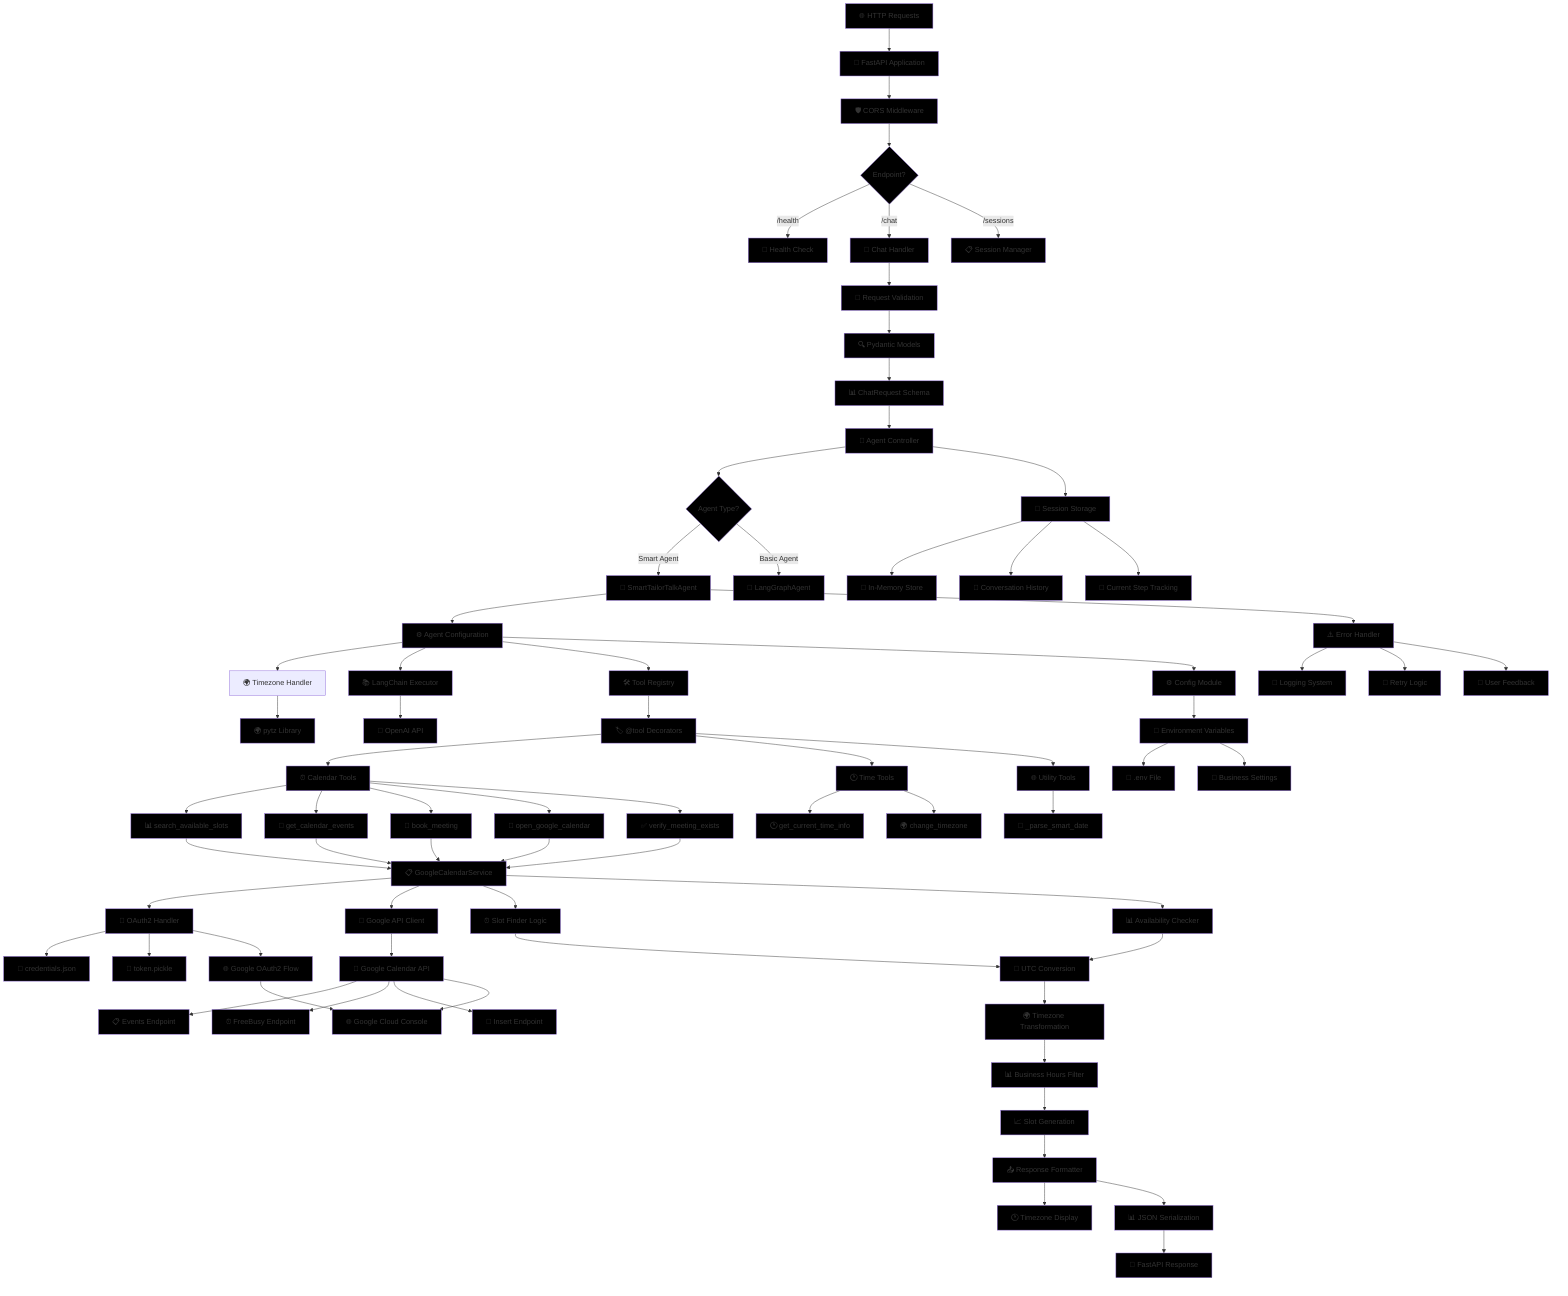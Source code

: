 graph TB
    %% External Interfaces
    A[🌐 HTTP Requests] --> B[🚀 FastAPI Application]
    B --> C[🛡️ CORS Middleware]
    
    %% API Endpoints
    C --> D{Endpoint?}
    D -->|/health| E[💚 Health Check]
    D -->|/chat| F[💬 Chat Handler]
    D -->|/sessions| G[📋 Session Manager]
    
    %% Core API Layer
    F --> H[📝 Request Validation]
    H --> I[🔍 Pydantic Models]
    I --> J[📊 ChatRequest Schema]
    J --> K[🧠 Agent Controller]
    
    %% Agent Management
    K --> L{Agent Type?}
    L -->|Smart Agent| M[🎯 SmartTailorTalkAgent]
    L -->|Basic Agent| N[🔄 LangGraphAgent]
    
    %% Smart Agent Architecture
    M --> O[⚙️ Agent Configuration]
    O --> P[🌍 Timezone Handler]
    O --> Q[📚 LangChain Executor]
    O --> R[🛠️ Tool Registry]
    
    %% Tool System
    R --> S[🏷️ @tool Decorators]
    S --> T[⏰ Calendar Tools]
    S --> U[🕐 Time Tools]
    S --> V[🌐 Utility Tools]
    
    %% Calendar Tools Detail
    T --> W[📊 search_available_slots]
    T --> X[📅 get_calendar_events]
    T --> Y[📝 book_meeting]
    T --> Z[🔗 open_google_calendar]
    T --> AA[✅ verify_meeting_exists]
    
    %% Time & Utility Tools
    U --> BB[🕐 get_current_time_info]
    U --> CC[🌍 change_timezone]
    V --> DD[🔄 _parse_smart_date]
    
    %% Calendar Service Layer
    W --> EE[📋 GoogleCalendarService]
    X --> EE
    Y --> EE
    Z --> EE
    AA --> EE
    
    %% Calendar Service Components
    EE --> FF[🔐 OAuth2 Handler]
    EE --> GG[📡 Google API Client]
    EE --> HH[⏰ Slot Finder Logic]
    EE --> II[📊 Availability Checker]
    
    %% Authentication & Security
    FF --> JJ[🔑 credentials.json]
    FF --> KK[💾 token.pickle]
    FF --> LL[🌐 Google OAuth2 Flow]
    
    %% Google Calendar API
    GG --> MM[📅 Google Calendar API]
    MM --> NN[📋 Events Endpoint]
    MM --> OO[⏰ FreeBusy Endpoint]
    MM --> PP[📝 Insert Endpoint]
    
    %% Data Processing
    HH --> QQ[🔄 UTC Conversion]
    II --> QQ
    QQ --> RR[🌍 Timezone Transformation]
    RR --> SS[📊 Business Hours Filter]
    SS --> TT[📈 Slot Generation]
    
    %% Configuration Management
    O --> UU[⚙️ Config Module]
    UU --> VV[🌱 Environment Variables]
    VV --> WW[🔐 .env File]
    VV --> XX[🏢 Business Settings]
    
    %% Session & State Management
    K --> YY[📝 Session Storage]
    YY --> ZZ[💾 In-Memory Store]
    YY --> AAA[🔄 Conversation History]
    YY --> BBB[🎯 Current Step Tracking]
    
    %% Error Handling & Logging
    M --> CCC[⚠️ Error Handler]
    CCC --> DDD[📝 Logging System]
    CCC --> EEE[🔄 Retry Logic]
    CCC --> FFF[💬 User Feedback]
    
    %% Response Processing
    TT --> GGG[📤 Response Formatter]
    GGG --> HHH[🕐 Timezone Display]
    GGG --> III[📊 JSON Serialization]
    III --> JJJ[🚀 FastAPI Response]
    
    %% External Dependencies
    LL --> KKK[🌐 Google Cloud Console]
    MM --> KKK
    Q --> LLL[🤖 OpenAI API]
    P --> MMM[🌍 pytz Library]
    
    %% Styling
    classDef apiLayer fill:black
    classDef agentLayer fill:black
    classDef toolLayer fill:black
    classDef calendarLayer fill:black
    classDef configLayer fill:black
    classDef securityLayer fill:black
    classDef externalLayer fill:black
    
    class A,B,C,D,E,F,G,H,I,J,JJJ apiLayer
    class K,L,M,N,O,Q,CCC,DDD,EEE,FFF agentLayer
    class R,S,T,U,V,W,X,Y,Z,AA,BB,CC,DD toolLayer
    class EE,FF,GG,HH,II,MM,NN,OO,PP,QQ,RR,SS,TT calendarLayer
    class UU,VV,WW,XX,YY,ZZ,AAA,BBB,GGG,HHH,III configLayer
    class JJ,KK,LL securityLayer
    class KKK,LLL,MMM externalLayer